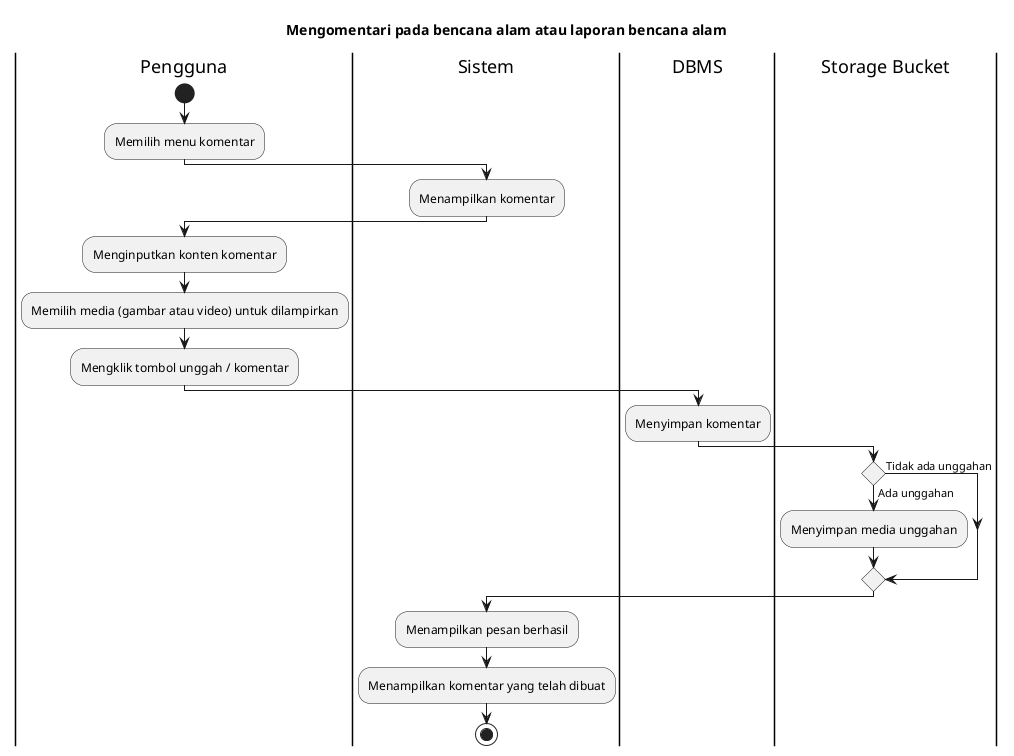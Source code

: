 @startuml UC-MAP-011 - Mengomentari pada bencana alam atau laporan bencana alam

title Mengomentari pada bencana alam atau laporan bencana alam
 
|Pengguna|
start
:Memilih menu komentar;

|Sistem|
:Menampilkan komentar;

|Pengguna|
:Menginputkan konten komentar;
:Memilih media (gambar atau video) untuk dilampirkan;
:Mengklik tombol unggah / komentar;

|DBMS|
:Menyimpan komentar;

|Storage Bucket|
if () then (Tidak ada unggahan)
else (Ada unggahan)
:Menyimpan media unggahan;
endif

|Sistem|
:Menampilkan pesan berhasil;
:Menampilkan komentar yang telah dibuat;

stop

@enduml